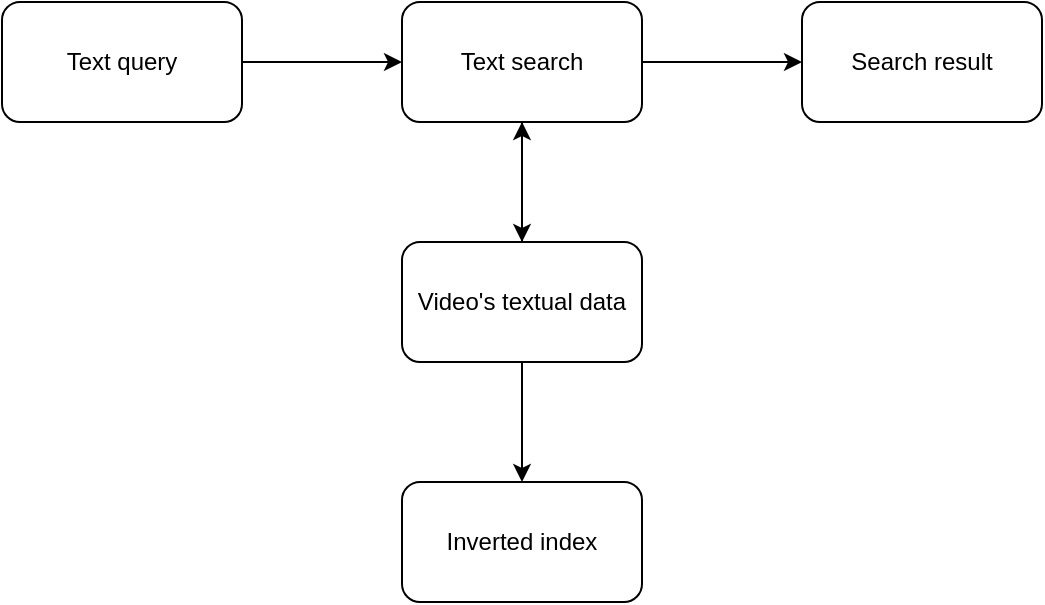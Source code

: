 <mxfile version="22.1.4" type="device">
  <diagram id="h2n4eysGeJnpq-un4g_5" name="Page-1">
    <mxGraphModel dx="882" dy="578" grid="1" gridSize="10" guides="1" tooltips="1" connect="1" arrows="1" fold="1" page="1" pageScale="1" pageWidth="850" pageHeight="1100" math="0" shadow="0">
      <root>
        <mxCell id="0" />
        <mxCell id="1" parent="0" />
        <mxCell id="MPdak9EGKR8U36clafGX-5" style="edgeStyle=orthogonalEdgeStyle;rounded=0;orthogonalLoop=1;jettySize=auto;html=1;exitX=1;exitY=0.5;exitDx=0;exitDy=0;entryX=0;entryY=0.5;entryDx=0;entryDy=0;" parent="1" source="MPdak9EGKR8U36clafGX-1" target="MPdak9EGKR8U36clafGX-2" edge="1">
          <mxGeometry relative="1" as="geometry" />
        </mxCell>
        <mxCell id="MPdak9EGKR8U36clafGX-1" value="Text query" style="rounded=1;whiteSpace=wrap;html=1;" parent="1" vertex="1">
          <mxGeometry x="80" y="80" width="120" height="60" as="geometry" />
        </mxCell>
        <mxCell id="MPdak9EGKR8U36clafGX-6" style="edgeStyle=orthogonalEdgeStyle;rounded=0;orthogonalLoop=1;jettySize=auto;html=1;exitX=0.5;exitY=1;exitDx=0;exitDy=0;entryX=0.5;entryY=0;entryDx=0;entryDy=0;" parent="1" source="MPdak9EGKR8U36clafGX-2" target="MPdak9EGKR8U36clafGX-3" edge="1">
          <mxGeometry relative="1" as="geometry" />
        </mxCell>
        <mxCell id="MPdak9EGKR8U36clafGX-8" style="edgeStyle=orthogonalEdgeStyle;rounded=0;orthogonalLoop=1;jettySize=auto;html=1;exitX=1;exitY=0.5;exitDx=0;exitDy=0;" parent="1" source="MPdak9EGKR8U36clafGX-2" target="MPdak9EGKR8U36clafGX-4" edge="1">
          <mxGeometry relative="1" as="geometry" />
        </mxCell>
        <mxCell id="MPdak9EGKR8U36clafGX-2" value="Text search" style="rounded=1;whiteSpace=wrap;html=1;" parent="1" vertex="1">
          <mxGeometry x="280" y="80" width="120" height="60" as="geometry" />
        </mxCell>
        <mxCell id="MPdak9EGKR8U36clafGX-7" style="edgeStyle=orthogonalEdgeStyle;rounded=0;orthogonalLoop=1;jettySize=auto;html=1;exitX=0.5;exitY=0;exitDx=0;exitDy=0;entryX=0.5;entryY=1;entryDx=0;entryDy=0;" parent="1" source="MPdak9EGKR8U36clafGX-3" target="MPdak9EGKR8U36clafGX-2" edge="1">
          <mxGeometry relative="1" as="geometry" />
        </mxCell>
        <mxCell id="Sfq2QO9gu8sBg0JYuG3Z-2" style="edgeStyle=orthogonalEdgeStyle;rounded=0;orthogonalLoop=1;jettySize=auto;html=1;exitX=0.5;exitY=1;exitDx=0;exitDy=0;entryX=0.5;entryY=0;entryDx=0;entryDy=0;" edge="1" parent="1" source="MPdak9EGKR8U36clafGX-3" target="Sfq2QO9gu8sBg0JYuG3Z-1">
          <mxGeometry relative="1" as="geometry" />
        </mxCell>
        <mxCell id="MPdak9EGKR8U36clafGX-3" value="Video&#39;s textual data" style="rounded=1;whiteSpace=wrap;html=1;" parent="1" vertex="1">
          <mxGeometry x="280" y="200" width="120" height="60" as="geometry" />
        </mxCell>
        <mxCell id="MPdak9EGKR8U36clafGX-4" value="Search result" style="rounded=1;whiteSpace=wrap;html=1;" parent="1" vertex="1">
          <mxGeometry x="480" y="80" width="120" height="60" as="geometry" />
        </mxCell>
        <mxCell id="Sfq2QO9gu8sBg0JYuG3Z-1" value="Inverted index" style="rounded=1;whiteSpace=wrap;html=1;" vertex="1" parent="1">
          <mxGeometry x="280" y="320" width="120" height="60" as="geometry" />
        </mxCell>
      </root>
    </mxGraphModel>
  </diagram>
</mxfile>
